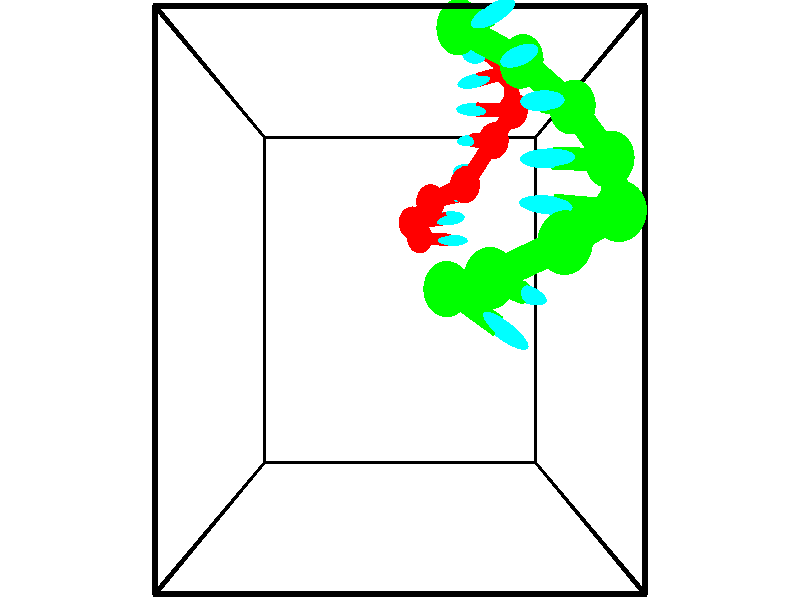 // switches for output
#declare DRAW_BASES = 1; // possible values are 0, 1; only relevant for DNA ribbons
#declare DRAW_BASES_TYPE = 3; // possible values are 1, 2, 3; only relevant for DNA ribbons
#declare DRAW_FOG = 0; // set to 1 to enable fog

#include "colors.inc"

#include "transforms.inc"
background { rgb <1, 1, 1>}

#default {
   normal{
       ripples 0.25
       frequency 0.20
       turbulence 0.2
       lambda 5
   }
	finish {
		phong 0.1
		phong_size 40.
	}
}

// original window dimensions: 1024x640


// camera settings

camera {
	sky <-0, 1, 0>
	up <-0, 1, 0>
	right 1.6 * <1, 0, 0>
	location <2.5, 2.5, 11.1562>
	look_at <2.5, 2.5, 2.5>
	direction <0, 0, -8.6562>
	angle 67.0682
}


# declare cpy_camera_pos = <2.5, 2.5, 11.1562>;
# if (DRAW_FOG = 1)
fog {
	fog_type 2
	up vnormalize(cpy_camera_pos)
	color rgbt<1,1,1,0.3>
	distance 1e-5
	fog_alt 3e-3
	fog_offset 4
}
# end


// LIGHTS

# declare lum = 6;
global_settings {
	ambient_light rgb lum * <0.05, 0.05, 0.05>
	max_trace_level 15
}# declare cpy_direct_light_amount = 0.25;
light_source
{	1000 * <-1, -1, 1>,
	rgb lum * cpy_direct_light_amount
	parallel
}

light_source
{	1000 * <1, 1, -1>,
	rgb lum * cpy_direct_light_amount
	parallel
}

// strand 0

// nucleotide -1

// particle -1
sphere {
	<3.852531, 6.344049, 0.361687> 0.250000
	pigment { color rgbt <1,0,0,0> }
	no_shadow
}
cylinder {
	<3.796735, 6.121414, 0.689285>,  <3.763257, 5.987833, 0.885844>, 0.100000
	pigment { color rgbt <1,0,0,0> }
	no_shadow
}
cylinder {
	<3.796735, 6.121414, 0.689285>,  <3.852531, 6.344049, 0.361687>, 0.100000
	pigment { color rgbt <1,0,0,0> }
	no_shadow
}

// particle -1
sphere {
	<3.796735, 6.121414, 0.689285> 0.100000
	pigment { color rgbt <1,0,0,0> }
	no_shadow
}
sphere {
	0, 1
	scale<0.080000,0.200000,0.300000>
	matrix <-0.061906, -0.820563, -0.568194,
		0.988286, -0.129958, 0.080004,
		-0.139490, -0.556585, 0.818996,
		3.754888, 5.954439, 0.934984>
	pigment { color rgbt <0,1,1,0> }
	no_shadow
}
cylinder {
	<4.438242, 5.853948, 0.557577>,  <3.852531, 6.344049, 0.361687>, 0.130000
	pigment { color rgbt <1,0,0,0> }
	no_shadow
}

// nucleotide -1

// particle -1
sphere {
	<4.438242, 5.853948, 0.557577> 0.250000
	pigment { color rgbt <1,0,0,0> }
	no_shadow
}
cylinder {
	<4.063025, 5.743073, 0.640755>,  <3.837894, 5.676548, 0.690661>, 0.100000
	pigment { color rgbt <1,0,0,0> }
	no_shadow
}
cylinder {
	<4.063025, 5.743073, 0.640755>,  <4.438242, 5.853948, 0.557577>, 0.100000
	pigment { color rgbt <1,0,0,0> }
	no_shadow
}

// particle -1
sphere {
	<4.063025, 5.743073, 0.640755> 0.100000
	pigment { color rgbt <1,0,0,0> }
	no_shadow
}
sphere {
	0, 1
	scale<0.080000,0.200000,0.300000>
	matrix <0.130440, -0.838420, -0.529186,
		0.321029, -0.469275, 0.822630,
		-0.938044, -0.277188, 0.207945,
		3.781611, 5.659916, 0.703138>
	pigment { color rgbt <0,1,1,0> }
	no_shadow
}
cylinder {
	<4.441699, 5.209012, 0.788358>,  <4.438242, 5.853948, 0.557577>, 0.130000
	pigment { color rgbt <1,0,0,0> }
	no_shadow
}

// nucleotide -1

// particle -1
sphere {
	<4.441699, 5.209012, 0.788358> 0.250000
	pigment { color rgbt <1,0,0,0> }
	no_shadow
}
cylinder {
	<4.065796, 5.253876, 0.659191>,  <3.840254, 5.280794, 0.581691>, 0.100000
	pigment { color rgbt <1,0,0,0> }
	no_shadow
}
cylinder {
	<4.065796, 5.253876, 0.659191>,  <4.441699, 5.209012, 0.788358>, 0.100000
	pigment { color rgbt <1,0,0,0> }
	no_shadow
}

// particle -1
sphere {
	<4.065796, 5.253876, 0.659191> 0.100000
	pigment { color rgbt <1,0,0,0> }
	no_shadow
}
sphere {
	0, 1
	scale<0.080000,0.200000,0.300000>
	matrix <0.059327, -0.876793, -0.477194,
		-0.336653, -0.467604, 0.817319,
		-0.939758, 0.112160, -0.322917,
		3.783869, 5.287524, 0.562316>
	pigment { color rgbt <0,1,1,0> }
	no_shadow
}
cylinder {
	<4.060486, 4.712462, 1.083935>,  <4.441699, 5.209012, 0.788358>, 0.130000
	pigment { color rgbt <1,0,0,0> }
	no_shadow
}

// nucleotide -1

// particle -1
sphere {
	<4.060486, 4.712462, 1.083935> 0.250000
	pigment { color rgbt <1,0,0,0> }
	no_shadow
}
cylinder {
	<3.880025, 4.793480, 0.736271>,  <3.771749, 4.842091, 0.527673>, 0.100000
	pigment { color rgbt <1,0,0,0> }
	no_shadow
}
cylinder {
	<3.880025, 4.793480, 0.736271>,  <4.060486, 4.712462, 1.083935>, 0.100000
	pigment { color rgbt <1,0,0,0> }
	no_shadow
}

// particle -1
sphere {
	<3.880025, 4.793480, 0.736271> 0.100000
	pigment { color rgbt <1,0,0,0> }
	no_shadow
}
sphere {
	0, 1
	scale<0.080000,0.200000,0.300000>
	matrix <0.134008, -0.947489, -0.290357,
		-0.882328, -0.247469, 0.400320,
		-0.451153, 0.202544, -0.869159,
		3.744680, 4.854243, 0.475523>
	pigment { color rgbt <0,1,1,0> }
	no_shadow
}
cylinder {
	<3.585541, 4.100849, 1.057238>,  <4.060486, 4.712462, 1.083935>, 0.130000
	pigment { color rgbt <1,0,0,0> }
	no_shadow
}

// nucleotide -1

// particle -1
sphere {
	<3.585541, 4.100849, 1.057238> 0.250000
	pigment { color rgbt <1,0,0,0> }
	no_shadow
}
cylinder {
	<3.616699, 4.274395, 0.698196>,  <3.635393, 4.378523, 0.482771>, 0.100000
	pigment { color rgbt <1,0,0,0> }
	no_shadow
}
cylinder {
	<3.616699, 4.274395, 0.698196>,  <3.585541, 4.100849, 1.057238>, 0.100000
	pigment { color rgbt <1,0,0,0> }
	no_shadow
}

// particle -1
sphere {
	<3.616699, 4.274395, 0.698196> 0.100000
	pigment { color rgbt <1,0,0,0> }
	no_shadow
}
sphere {
	0, 1
	scale<0.080000,0.200000,0.300000>
	matrix <0.109681, -0.898604, -0.424831,
		-0.990910, -0.065359, -0.117582,
		0.077893, 0.433866, -0.897604,
		3.640066, 4.404555, 0.428915>
	pigment { color rgbt <0,1,1,0> }
	no_shadow
}
cylinder {
	<3.033047, 3.930301, 0.619542>,  <3.585541, 4.100849, 1.057238>, 0.130000
	pigment { color rgbt <1,0,0,0> }
	no_shadow
}

// nucleotide -1

// particle -1
sphere {
	<3.033047, 3.930301, 0.619542> 0.250000
	pigment { color rgbt <1,0,0,0> }
	no_shadow
}
cylinder {
	<3.344506, 4.013435, 0.382725>,  <3.531381, 4.063316, 0.240635>, 0.100000
	pigment { color rgbt <1,0,0,0> }
	no_shadow
}
cylinder {
	<3.344506, 4.013435, 0.382725>,  <3.033047, 3.930301, 0.619542>, 0.100000
	pigment { color rgbt <1,0,0,0> }
	no_shadow
}

// particle -1
sphere {
	<3.344506, 4.013435, 0.382725> 0.100000
	pigment { color rgbt <1,0,0,0> }
	no_shadow
}
sphere {
	0, 1
	scale<0.080000,0.200000,0.300000>
	matrix <-0.002901, -0.942347, -0.334624,
		-0.627456, 0.262271, -0.733152,
		0.778647, 0.207835, -0.592042,
		3.578100, 4.075786, 0.205112>
	pigment { color rgbt <0,1,1,0> }
	no_shadow
}
cylinder {
	<2.725785, 3.686174, 0.017608>,  <3.033047, 3.930301, 0.619542>, 0.130000
	pigment { color rgbt <1,0,0,0> }
	no_shadow
}

// nucleotide -1

// particle -1
sphere {
	<2.725785, 3.686174, 0.017608> 0.250000
	pigment { color rgbt <1,0,0,0> }
	no_shadow
}
cylinder {
	<3.117177, 3.734535, -0.049278>,  <3.352012, 3.763552, -0.089410>, 0.100000
	pigment { color rgbt <1,0,0,0> }
	no_shadow
}
cylinder {
	<3.117177, 3.734535, -0.049278>,  <2.725785, 3.686174, 0.017608>, 0.100000
	pigment { color rgbt <1,0,0,0> }
	no_shadow
}

// particle -1
sphere {
	<3.117177, 3.734535, -0.049278> 0.100000
	pigment { color rgbt <1,0,0,0> }
	no_shadow
}
sphere {
	0, 1
	scale<0.080000,0.200000,0.300000>
	matrix <0.026273, -0.876768, -0.480195,
		-0.204667, 0.465467, -0.861076,
		0.978479, 0.120904, -0.167216,
		3.410720, 3.770806, -0.099443>
	pigment { color rgbt <0,1,1,0> }
	no_shadow
}
cylinder {
	<2.888256, 3.514679, -0.682679>,  <2.725785, 3.686174, 0.017608>, 0.130000
	pigment { color rgbt <1,0,0,0> }
	no_shadow
}

// nucleotide -1

// particle -1
sphere {
	<2.888256, 3.514679, -0.682679> 0.250000
	pigment { color rgbt <1,0,0,0> }
	no_shadow
}
cylinder {
	<3.239003, 3.477787, -0.493958>,  <3.449451, 3.455652, -0.380725>, 0.100000
	pigment { color rgbt <1,0,0,0> }
	no_shadow
}
cylinder {
	<3.239003, 3.477787, -0.493958>,  <2.888256, 3.514679, -0.682679>, 0.100000
	pigment { color rgbt <1,0,0,0> }
	no_shadow
}

// particle -1
sphere {
	<3.239003, 3.477787, -0.493958> 0.100000
	pigment { color rgbt <1,0,0,0> }
	no_shadow
}
sphere {
	0, 1
	scale<0.080000,0.200000,0.300000>
	matrix <0.043339, -0.962261, -0.268655,
		0.478777, 0.256022, -0.839777,
		0.876866, -0.092231, 0.471804,
		3.502063, 3.450118, -0.352416>
	pigment { color rgbt <0,1,1,0> }
	no_shadow
}
// strand 1

// nucleotide -1

// particle -1
sphere {
	<3.000617, 2.597759, 4.695391> 0.250000
	pigment { color rgbt <0,1,0,0> }
	no_shadow
}
cylinder {
	<3.339561, 2.389446, 4.736893>,  <3.542928, 2.264459, 4.761794>, 0.100000
	pigment { color rgbt <0,1,0,0> }
	no_shadow
}
cylinder {
	<3.339561, 2.389446, 4.736893>,  <3.000617, 2.597759, 4.695391>, 0.100000
	pigment { color rgbt <0,1,0,0> }
	no_shadow
}

// particle -1
sphere {
	<3.339561, 2.389446, 4.736893> 0.100000
	pigment { color rgbt <0,1,0,0> }
	no_shadow
}
sphere {
	0, 1
	scale<0.080000,0.200000,0.300000>
	matrix <0.530704, 0.837241, -0.131836,
		-0.018210, 0.166775, 0.985827,
		0.847362, -0.520781, 0.103755,
		3.593770, 2.233212, 4.768019>
	pigment { color rgbt <0,1,1,0> }
	no_shadow
}
cylinder {
	<3.363875, 2.674601, 5.349449>,  <3.000617, 2.597759, 4.695391>, 0.130000
	pigment { color rgbt <0,1,0,0> }
	no_shadow
}

// nucleotide -1

// particle -1
sphere {
	<3.363875, 2.674601, 5.349449> 0.250000
	pigment { color rgbt <0,1,0,0> }
	no_shadow
}
cylinder {
	<3.621117, 2.606030, 5.050911>,  <3.775462, 2.564886, 4.871789>, 0.100000
	pigment { color rgbt <0,1,0,0> }
	no_shadow
}
cylinder {
	<3.621117, 2.606030, 5.050911>,  <3.363875, 2.674601, 5.349449>, 0.100000
	pigment { color rgbt <0,1,0,0> }
	no_shadow
}

// particle -1
sphere {
	<3.621117, 2.606030, 5.050911> 0.100000
	pigment { color rgbt <0,1,0,0> }
	no_shadow
}
sphere {
	0, 1
	scale<0.080000,0.200000,0.300000>
	matrix <0.267327, 0.963564, 0.009025,
		0.717602, -0.205321, 0.665499,
		0.643104, -0.171430, -0.746344,
		3.814048, 2.554601, 4.827008>
	pigment { color rgbt <0,1,1,0> }
	no_shadow
}
cylinder {
	<4.033515, 2.944519, 5.535640>,  <3.363875, 2.674601, 5.349449>, 0.130000
	pigment { color rgbt <0,1,0,0> }
	no_shadow
}

// nucleotide -1

// particle -1
sphere {
	<4.033515, 2.944519, 5.535640> 0.250000
	pigment { color rgbt <0,1,0,0> }
	no_shadow
}
cylinder {
	<3.998520, 2.923409, 5.137733>,  <3.977523, 2.910743, 4.898990>, 0.100000
	pigment { color rgbt <0,1,0,0> }
	no_shadow
}
cylinder {
	<3.998520, 2.923409, 5.137733>,  <4.033515, 2.944519, 5.535640>, 0.100000
	pigment { color rgbt <0,1,0,0> }
	no_shadow
}

// particle -1
sphere {
	<3.998520, 2.923409, 5.137733> 0.100000
	pigment { color rgbt <0,1,0,0> }
	no_shadow
}
sphere {
	0, 1
	scale<0.080000,0.200000,0.300000>
	matrix <0.160465, 0.984808, -0.066359,
		0.983157, -0.165430, -0.077686,
		-0.087484, -0.052776, -0.994767,
		3.972274, 2.907576, 4.839303>
	pigment { color rgbt <0,1,1,0> }
	no_shadow
}
cylinder {
	<4.670434, 3.227965, 5.190026>,  <4.033515, 2.944519, 5.535640>, 0.130000
	pigment { color rgbt <0,1,0,0> }
	no_shadow
}

// nucleotide -1

// particle -1
sphere {
	<4.670434, 3.227965, 5.190026> 0.250000
	pigment { color rgbt <0,1,0,0> }
	no_shadow
}
cylinder {
	<4.305103, 3.279655, 5.035553>,  <4.085905, 3.310670, 4.942869>, 0.100000
	pigment { color rgbt <0,1,0,0> }
	no_shadow
}
cylinder {
	<4.305103, 3.279655, 5.035553>,  <4.670434, 3.227965, 5.190026>, 0.100000
	pigment { color rgbt <0,1,0,0> }
	no_shadow
}

// particle -1
sphere {
	<4.305103, 3.279655, 5.035553> 0.100000
	pigment { color rgbt <0,1,0,0> }
	no_shadow
}
sphere {
	0, 1
	scale<0.080000,0.200000,0.300000>
	matrix <0.064474, 0.982241, 0.176198,
		0.402092, 0.136028, -0.905438,
		-0.913326, 0.129225, -0.386181,
		4.031106, 3.318423, 4.919699>
	pigment { color rgbt <0,1,1,0> }
	no_shadow
}
cylinder {
	<4.742984, 3.753247, 4.693402>,  <4.670434, 3.227965, 5.190026>, 0.130000
	pigment { color rgbt <0,1,0,0> }
	no_shadow
}

// nucleotide -1

// particle -1
sphere {
	<4.742984, 3.753247, 4.693402> 0.250000
	pigment { color rgbt <0,1,0,0> }
	no_shadow
}
cylinder {
	<4.349552, 3.744366, 4.765045>,  <4.113493, 3.739037, 4.808031>, 0.100000
	pigment { color rgbt <0,1,0,0> }
	no_shadow
}
cylinder {
	<4.349552, 3.744366, 4.765045>,  <4.742984, 3.753247, 4.693402>, 0.100000
	pigment { color rgbt <0,1,0,0> }
	no_shadow
}

// particle -1
sphere {
	<4.349552, 3.744366, 4.765045> 0.100000
	pigment { color rgbt <0,1,0,0> }
	no_shadow
}
sphere {
	0, 1
	scale<0.080000,0.200000,0.300000>
	matrix <-0.017665, 0.999482, 0.026899,
		-0.179613, 0.023293, -0.983462,
		-0.983579, -0.022204, 0.179109,
		4.054479, 3.737705, 4.818778>
	pigment { color rgbt <0,1,1,0> }
	no_shadow
}
cylinder {
	<4.455715, 4.320529, 4.311278>,  <4.742984, 3.753247, 4.693402>, 0.130000
	pigment { color rgbt <0,1,0,0> }
	no_shadow
}

// nucleotide -1

// particle -1
sphere {
	<4.455715, 4.320529, 4.311278> 0.250000
	pigment { color rgbt <0,1,0,0> }
	no_shadow
}
cylinder {
	<4.192097, 4.273121, 4.608360>,  <4.033926, 4.244676, 4.786610>, 0.100000
	pigment { color rgbt <0,1,0,0> }
	no_shadow
}
cylinder {
	<4.192097, 4.273121, 4.608360>,  <4.455715, 4.320529, 4.311278>, 0.100000
	pigment { color rgbt <0,1,0,0> }
	no_shadow
}

// particle -1
sphere {
	<4.192097, 4.273121, 4.608360> 0.100000
	pigment { color rgbt <0,1,0,0> }
	no_shadow
}
sphere {
	0, 1
	scale<0.080000,0.200000,0.300000>
	matrix <-0.066846, 0.992828, 0.099121,
		-0.749127, 0.015678, -0.662241,
		-0.659046, -0.118522, 0.742706,
		3.994383, 4.237564, 4.831172>
	pigment { color rgbt <0,1,1,0> }
	no_shadow
}
cylinder {
	<3.903226, 4.796978, 4.175268>,  <4.455715, 4.320529, 4.311278>, 0.130000
	pigment { color rgbt <0,1,0,0> }
	no_shadow
}

// nucleotide -1

// particle -1
sphere {
	<3.903226, 4.796978, 4.175268> 0.250000
	pigment { color rgbt <0,1,0,0> }
	no_shadow
}
cylinder {
	<3.814693, 4.700748, 4.553291>,  <3.761574, 4.643010, 4.780106>, 0.100000
	pigment { color rgbt <0,1,0,0> }
	no_shadow
}
cylinder {
	<3.814693, 4.700748, 4.553291>,  <3.903226, 4.796978, 4.175268>, 0.100000
	pigment { color rgbt <0,1,0,0> }
	no_shadow
}

// particle -1
sphere {
	<3.814693, 4.700748, 4.553291> 0.100000
	pigment { color rgbt <0,1,0,0> }
	no_shadow
}
sphere {
	0, 1
	scale<0.080000,0.200000,0.300000>
	matrix <-0.268088, 0.946766, 0.178224,
		-0.937626, -0.213912, -0.274044,
		-0.221332, -0.240575, 0.945059,
		3.748294, 4.628576, 4.836809>
	pigment { color rgbt <0,1,1,0> }
	no_shadow
}
cylinder {
	<3.161981, 5.068127, 4.337460>,  <3.903226, 4.796978, 4.175268>, 0.130000
	pigment { color rgbt <0,1,0,0> }
	no_shadow
}

// nucleotide -1

// particle -1
sphere {
	<3.161981, 5.068127, 4.337460> 0.250000
	pigment { color rgbt <0,1,0,0> }
	no_shadow
}
cylinder {
	<3.326328, 4.999676, 4.695656>,  <3.424937, 4.958605, 4.910573>, 0.100000
	pigment { color rgbt <0,1,0,0> }
	no_shadow
}
cylinder {
	<3.326328, 4.999676, 4.695656>,  <3.161981, 5.068127, 4.337460>, 0.100000
	pigment { color rgbt <0,1,0,0> }
	no_shadow
}

// particle -1
sphere {
	<3.326328, 4.999676, 4.695656> 0.100000
	pigment { color rgbt <0,1,0,0> }
	no_shadow
}
sphere {
	0, 1
	scale<0.080000,0.200000,0.300000>
	matrix <-0.440112, 0.822969, 0.359199,
		-0.798429, -0.541700, 0.262816,
		0.410867, -0.171127, 0.895491,
		3.449589, 4.948338, 4.964303>
	pigment { color rgbt <0,1,1,0> }
	no_shadow
}
// box output
cylinder {
	<0.000000, 0.000000, 0.000000>,  <5.000000, 0.000000, 0.000000>, 0.025000
	pigment { color rgbt <0,0,0,0> }
	no_shadow
}
cylinder {
	<0.000000, 0.000000, 0.000000>,  <0.000000, 5.000000, 0.000000>, 0.025000
	pigment { color rgbt <0,0,0,0> }
	no_shadow
}
cylinder {
	<0.000000, 0.000000, 0.000000>,  <0.000000, 0.000000, 5.000000>, 0.025000
	pigment { color rgbt <0,0,0,0> }
	no_shadow
}
cylinder {
	<5.000000, 5.000000, 5.000000>,  <0.000000, 5.000000, 5.000000>, 0.025000
	pigment { color rgbt <0,0,0,0> }
	no_shadow
}
cylinder {
	<5.000000, 5.000000, 5.000000>,  <5.000000, 0.000000, 5.000000>, 0.025000
	pigment { color rgbt <0,0,0,0> }
	no_shadow
}
cylinder {
	<5.000000, 5.000000, 5.000000>,  <5.000000, 5.000000, 0.000000>, 0.025000
	pigment { color rgbt <0,0,0,0> }
	no_shadow
}
cylinder {
	<0.000000, 0.000000, 5.000000>,  <0.000000, 5.000000, 5.000000>, 0.025000
	pigment { color rgbt <0,0,0,0> }
	no_shadow
}
cylinder {
	<0.000000, 0.000000, 5.000000>,  <5.000000, 0.000000, 5.000000>, 0.025000
	pigment { color rgbt <0,0,0,0> }
	no_shadow
}
cylinder {
	<5.000000, 5.000000, 0.000000>,  <0.000000, 5.000000, 0.000000>, 0.025000
	pigment { color rgbt <0,0,0,0> }
	no_shadow
}
cylinder {
	<5.000000, 5.000000, 0.000000>,  <5.000000, 0.000000, 0.000000>, 0.025000
	pigment { color rgbt <0,0,0,0> }
	no_shadow
}
cylinder {
	<5.000000, 0.000000, 5.000000>,  <5.000000, 0.000000, 0.000000>, 0.025000
	pigment { color rgbt <0,0,0,0> }
	no_shadow
}
cylinder {
	<0.000000, 5.000000, 0.000000>,  <0.000000, 5.000000, 5.000000>, 0.025000
	pigment { color rgbt <0,0,0,0> }
	no_shadow
}
// end of box output
